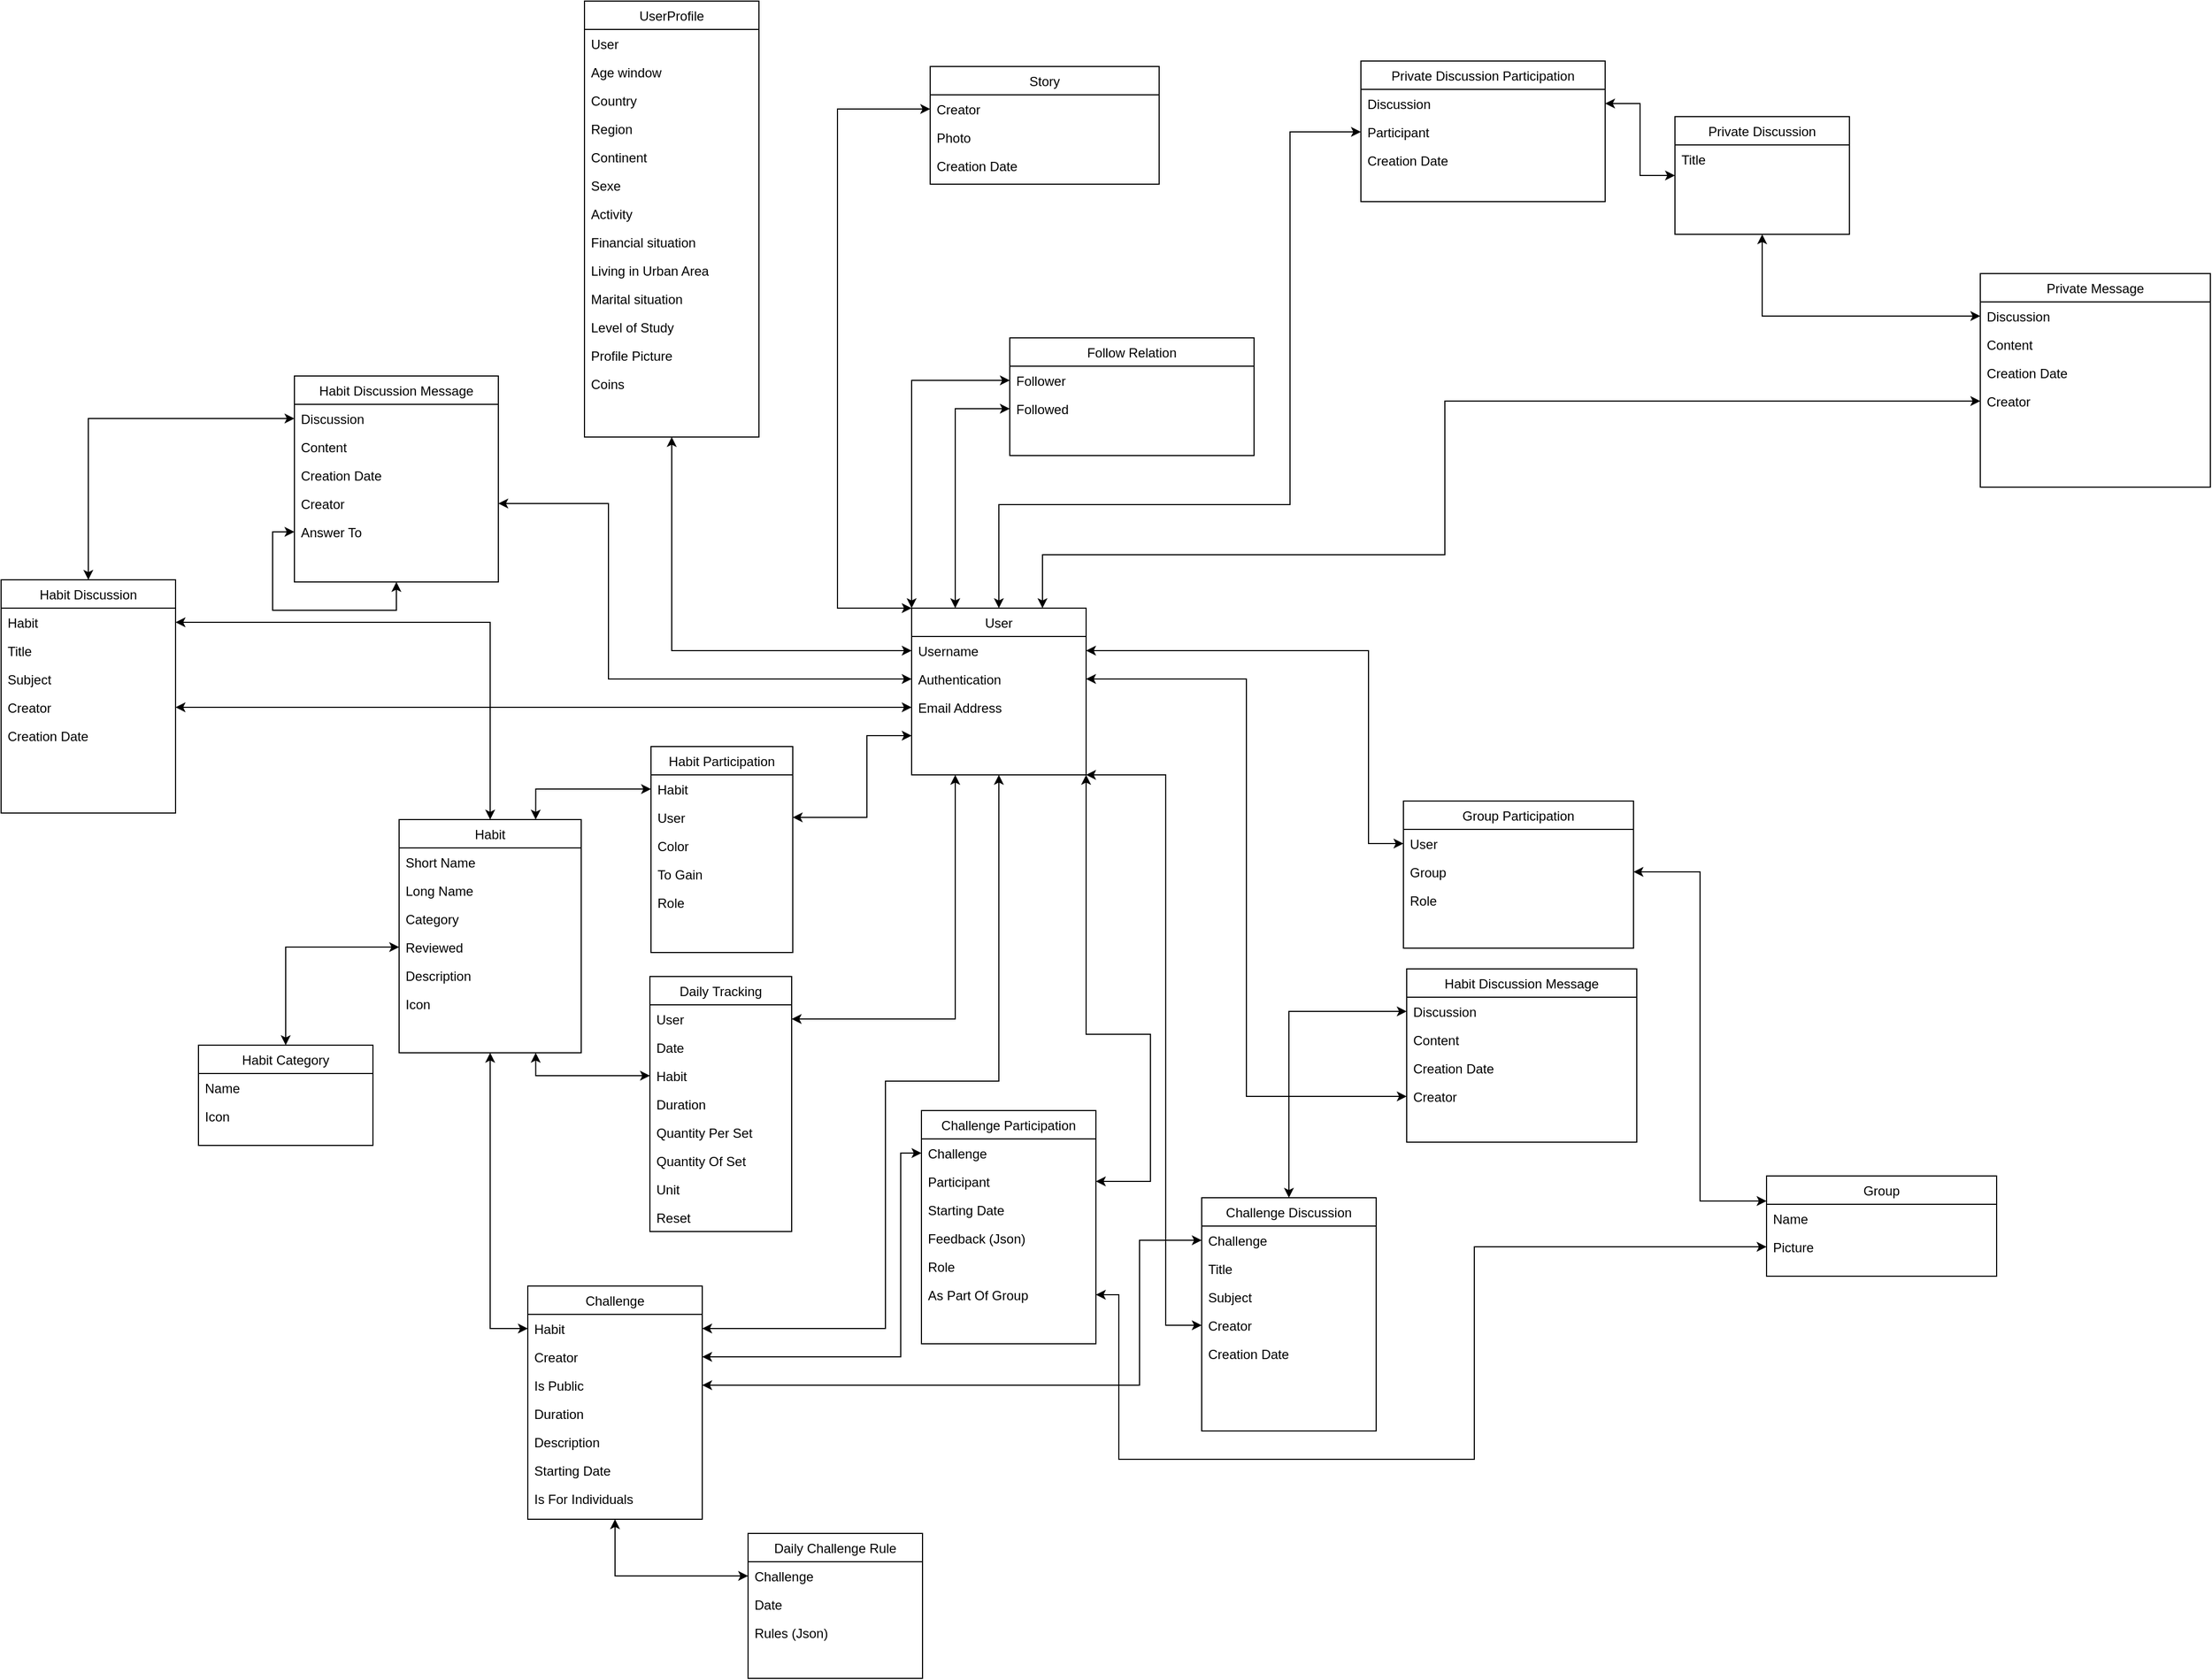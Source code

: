 <mxfile version="24.8.6">
  <diagram id="C5RBs43oDa-KdzZeNtuy" name="Page-1">
    <mxGraphModel dx="2024" dy="1058" grid="0" gridSize="10" guides="0" tooltips="1" connect="1" arrows="1" fold="1" page="0" pageScale="1" pageWidth="827" pageHeight="1169" math="0" shadow="0">
      <root>
        <mxCell id="WIyWlLk6GJQsqaUBKTNV-0" />
        <mxCell id="WIyWlLk6GJQsqaUBKTNV-1" parent="WIyWlLk6GJQsqaUBKTNV-0" />
        <mxCell id="zkfFHV4jXpPFQw0GAbJ--0" value="User" style="swimlane;fontStyle=0;align=center;verticalAlign=top;childLayout=stackLayout;horizontal=1;startSize=26;horizontalStack=0;resizeParent=1;resizeLast=0;collapsible=1;marginBottom=0;rounded=0;shadow=0;strokeWidth=1;swimlaneLine=1;" parent="WIyWlLk6GJQsqaUBKTNV-1" vertex="1">
          <mxGeometry x="76" y="208" width="160" height="153" as="geometry">
            <mxRectangle x="230" y="140" width="160" height="26" as="alternateBounds" />
          </mxGeometry>
        </mxCell>
        <mxCell id="zkfFHV4jXpPFQw0GAbJ--1" value="Username" style="text;align=left;verticalAlign=top;spacingLeft=4;spacingRight=4;overflow=hidden;rotatable=0;points=[[0,0.5],[1,0.5]];portConstraint=eastwest;" parent="zkfFHV4jXpPFQw0GAbJ--0" vertex="1">
          <mxGeometry y="26" width="160" height="26" as="geometry" />
        </mxCell>
        <mxCell id="zkfFHV4jXpPFQw0GAbJ--2" value="Authentication" style="text;align=left;verticalAlign=top;spacingLeft=4;spacingRight=4;overflow=hidden;rotatable=0;points=[[0,0.5],[1,0.5]];portConstraint=eastwest;rounded=0;shadow=0;html=0;" parent="zkfFHV4jXpPFQw0GAbJ--0" vertex="1">
          <mxGeometry y="52" width="160" height="26" as="geometry" />
        </mxCell>
        <mxCell id="zkfFHV4jXpPFQw0GAbJ--3" value="Email Address" style="text;align=left;verticalAlign=top;spacingLeft=4;spacingRight=4;overflow=hidden;rotatable=0;points=[[0,0.5],[1,0.5]];portConstraint=eastwest;rounded=0;shadow=0;html=0;" parent="zkfFHV4jXpPFQw0GAbJ--0" vertex="1">
          <mxGeometry y="78" width="160" height="26" as="geometry" />
        </mxCell>
        <mxCell id="zkfFHV4jXpPFQw0GAbJ--6" value="Habit" style="swimlane;fontStyle=0;align=center;verticalAlign=top;childLayout=stackLayout;horizontal=1;startSize=26;horizontalStack=0;resizeParent=1;resizeLast=0;collapsible=1;marginBottom=0;rounded=0;shadow=0;strokeWidth=1;" parent="WIyWlLk6GJQsqaUBKTNV-1" vertex="1">
          <mxGeometry x="-394" y="402" width="167" height="214" as="geometry">
            <mxRectangle x="130" y="380" width="160" height="26" as="alternateBounds" />
          </mxGeometry>
        </mxCell>
        <mxCell id="zkfFHV4jXpPFQw0GAbJ--7" value="Short Name" style="text;align=left;verticalAlign=top;spacingLeft=4;spacingRight=4;overflow=hidden;rotatable=0;points=[[0,0.5],[1,0.5]];portConstraint=eastwest;" parent="zkfFHV4jXpPFQw0GAbJ--6" vertex="1">
          <mxGeometry y="26" width="167" height="26" as="geometry" />
        </mxCell>
        <mxCell id="zkfFHV4jXpPFQw0GAbJ--8" value="Long Name" style="text;align=left;verticalAlign=top;spacingLeft=4;spacingRight=4;overflow=hidden;rotatable=0;points=[[0,0.5],[1,0.5]];portConstraint=eastwest;rounded=0;shadow=0;html=0;" parent="zkfFHV4jXpPFQw0GAbJ--6" vertex="1">
          <mxGeometry y="52" width="167" height="26" as="geometry" />
        </mxCell>
        <mxCell id="zkfFHV4jXpPFQw0GAbJ--10" value="Category" style="text;align=left;verticalAlign=top;spacingLeft=4;spacingRight=4;overflow=hidden;rotatable=0;points=[[0,0.5],[1,0.5]];portConstraint=eastwest;fontStyle=0" parent="zkfFHV4jXpPFQw0GAbJ--6" vertex="1">
          <mxGeometry y="78" width="167" height="26" as="geometry" />
        </mxCell>
        <mxCell id="zkfFHV4jXpPFQw0GAbJ--11" value="Reviewed" style="text;align=left;verticalAlign=top;spacingLeft=4;spacingRight=4;overflow=hidden;rotatable=0;points=[[0,0.5],[1,0.5]];portConstraint=eastwest;" parent="zkfFHV4jXpPFQw0GAbJ--6" vertex="1">
          <mxGeometry y="104" width="167" height="26" as="geometry" />
        </mxCell>
        <mxCell id="_MTRyUuzJPkdYCa4zPK0-39" value="Description" style="text;align=left;verticalAlign=top;spacingLeft=4;spacingRight=4;overflow=hidden;rotatable=0;points=[[0,0.5],[1,0.5]];portConstraint=eastwest;" parent="zkfFHV4jXpPFQw0GAbJ--6" vertex="1">
          <mxGeometry y="130" width="167" height="26" as="geometry" />
        </mxCell>
        <mxCell id="_MTRyUuzJPkdYCa4zPK0-43" value="Icon" style="text;align=left;verticalAlign=top;spacingLeft=4;spacingRight=4;overflow=hidden;rotatable=0;points=[[0,0.5],[1,0.5]];portConstraint=eastwest;" parent="zkfFHV4jXpPFQw0GAbJ--6" vertex="1">
          <mxGeometry y="156" width="167" height="26" as="geometry" />
        </mxCell>
        <mxCell id="zkfFHV4jXpPFQw0GAbJ--13" value="Habit Category" style="swimlane;fontStyle=0;align=center;verticalAlign=top;childLayout=stackLayout;horizontal=1;startSize=26;horizontalStack=0;resizeParent=1;resizeLast=0;collapsible=1;marginBottom=0;rounded=0;shadow=0;strokeWidth=1;" parent="WIyWlLk6GJQsqaUBKTNV-1" vertex="1">
          <mxGeometry x="-578" y="609" width="160" height="92" as="geometry">
            <mxRectangle x="340" y="380" width="170" height="26" as="alternateBounds" />
          </mxGeometry>
        </mxCell>
        <mxCell id="zkfFHV4jXpPFQw0GAbJ--14" value="Name" style="text;align=left;verticalAlign=top;spacingLeft=4;spacingRight=4;overflow=hidden;rotatable=0;points=[[0,0.5],[1,0.5]];portConstraint=eastwest;" parent="zkfFHV4jXpPFQw0GAbJ--13" vertex="1">
          <mxGeometry y="26" width="160" height="26" as="geometry" />
        </mxCell>
        <mxCell id="_MTRyUuzJPkdYCa4zPK0-42" value="Icon" style="text;align=left;verticalAlign=top;spacingLeft=4;spacingRight=4;overflow=hidden;rotatable=0;points=[[0,0.5],[1,0.5]];portConstraint=eastwest;" parent="zkfFHV4jXpPFQw0GAbJ--13" vertex="1">
          <mxGeometry y="52" width="160" height="26" as="geometry" />
        </mxCell>
        <mxCell id="_MTRyUuzJPkdYCa4zPK0-162" style="edgeStyle=orthogonalEdgeStyle;rounded=0;orthogonalLoop=1;jettySize=auto;html=1;exitX=0.5;exitY=1;exitDx=0;exitDy=0;entryX=0;entryY=0.5;entryDx=0;entryDy=0;startArrow=classic;startFill=1;" parent="WIyWlLk6GJQsqaUBKTNV-1" source="zkfFHV4jXpPFQw0GAbJ--17" target="zkfFHV4jXpPFQw0GAbJ--1" edge="1">
          <mxGeometry relative="1" as="geometry">
            <Array as="points">
              <mxPoint x="-144" y="247" />
            </Array>
          </mxGeometry>
        </mxCell>
        <mxCell id="zkfFHV4jXpPFQw0GAbJ--17" value="UserProfile" style="swimlane;fontStyle=0;align=center;verticalAlign=top;childLayout=stackLayout;horizontal=1;startSize=26;horizontalStack=0;resizeParent=1;resizeLast=0;collapsible=1;marginBottom=0;rounded=0;shadow=0;strokeWidth=1;" parent="WIyWlLk6GJQsqaUBKTNV-1" vertex="1">
          <mxGeometry x="-224" y="-349" width="160" height="400" as="geometry">
            <mxRectangle x="550" y="140" width="160" height="26" as="alternateBounds" />
          </mxGeometry>
        </mxCell>
        <mxCell id="FdI5IwcbY3YM_8A5vLSb-8" value="User" style="text;align=left;verticalAlign=top;spacingLeft=4;spacingRight=4;overflow=hidden;rotatable=0;points=[[0,0.5],[1,0.5]];portConstraint=eastwest;" parent="zkfFHV4jXpPFQw0GAbJ--17" vertex="1">
          <mxGeometry y="26" width="160" height="26" as="geometry" />
        </mxCell>
        <mxCell id="zkfFHV4jXpPFQw0GAbJ--18" value="Age window" style="text;align=left;verticalAlign=top;spacingLeft=4;spacingRight=4;overflow=hidden;rotatable=0;points=[[0,0.5],[1,0.5]];portConstraint=eastwest;" parent="zkfFHV4jXpPFQw0GAbJ--17" vertex="1">
          <mxGeometry y="52" width="160" height="26" as="geometry" />
        </mxCell>
        <mxCell id="zkfFHV4jXpPFQw0GAbJ--19" value="Country" style="text;align=left;verticalAlign=top;spacingLeft=4;spacingRight=4;overflow=hidden;rotatable=0;points=[[0,0.5],[1,0.5]];portConstraint=eastwest;rounded=0;shadow=0;html=0;" parent="zkfFHV4jXpPFQw0GAbJ--17" vertex="1">
          <mxGeometry y="78" width="160" height="26" as="geometry" />
        </mxCell>
        <mxCell id="zkfFHV4jXpPFQw0GAbJ--20" value="Region" style="text;align=left;verticalAlign=top;spacingLeft=4;spacingRight=4;overflow=hidden;rotatable=0;points=[[0,0.5],[1,0.5]];portConstraint=eastwest;rounded=0;shadow=0;html=0;" parent="zkfFHV4jXpPFQw0GAbJ--17" vertex="1">
          <mxGeometry y="104" width="160" height="26" as="geometry" />
        </mxCell>
        <mxCell id="zkfFHV4jXpPFQw0GAbJ--21" value="Continent" style="text;align=left;verticalAlign=top;spacingLeft=4;spacingRight=4;overflow=hidden;rotatable=0;points=[[0,0.5],[1,0.5]];portConstraint=eastwest;rounded=0;shadow=0;html=0;" parent="zkfFHV4jXpPFQw0GAbJ--17" vertex="1">
          <mxGeometry y="130" width="160" height="26" as="geometry" />
        </mxCell>
        <mxCell id="zkfFHV4jXpPFQw0GAbJ--22" value="Sexe" style="text;align=left;verticalAlign=top;spacingLeft=4;spacingRight=4;overflow=hidden;rotatable=0;points=[[0,0.5],[1,0.5]];portConstraint=eastwest;rounded=0;shadow=0;html=0;" parent="zkfFHV4jXpPFQw0GAbJ--17" vertex="1">
          <mxGeometry y="156" width="160" height="26" as="geometry" />
        </mxCell>
        <mxCell id="zkfFHV4jXpPFQw0GAbJ--24" value="Activity" style="text;align=left;verticalAlign=top;spacingLeft=4;spacingRight=4;overflow=hidden;rotatable=0;points=[[0,0.5],[1,0.5]];portConstraint=eastwest;" parent="zkfFHV4jXpPFQw0GAbJ--17" vertex="1">
          <mxGeometry y="182" width="160" height="26" as="geometry" />
        </mxCell>
        <mxCell id="zkfFHV4jXpPFQw0GAbJ--25" value="Financial situation" style="text;align=left;verticalAlign=top;spacingLeft=4;spacingRight=4;overflow=hidden;rotatable=0;points=[[0,0.5],[1,0.5]];portConstraint=eastwest;" parent="zkfFHV4jXpPFQw0GAbJ--17" vertex="1">
          <mxGeometry y="208" width="160" height="26" as="geometry" />
        </mxCell>
        <mxCell id="_MTRyUuzJPkdYCa4zPK0-3" value="Living in Urban Area" style="text;align=left;verticalAlign=top;spacingLeft=4;spacingRight=4;overflow=hidden;rotatable=0;points=[[0,0.5],[1,0.5]];portConstraint=eastwest;" parent="zkfFHV4jXpPFQw0GAbJ--17" vertex="1">
          <mxGeometry y="234" width="160" height="26" as="geometry" />
        </mxCell>
        <mxCell id="_MTRyUuzJPkdYCa4zPK0-4" value="Marital situation" style="text;align=left;verticalAlign=top;spacingLeft=4;spacingRight=4;overflow=hidden;rotatable=0;points=[[0,0.5],[1,0.5]];portConstraint=eastwest;" parent="zkfFHV4jXpPFQw0GAbJ--17" vertex="1">
          <mxGeometry y="260" width="160" height="26" as="geometry" />
        </mxCell>
        <mxCell id="_MTRyUuzJPkdYCa4zPK0-5" value="Level of Study" style="text;align=left;verticalAlign=top;spacingLeft=4;spacingRight=4;overflow=hidden;rotatable=0;points=[[0,0.5],[1,0.5]];portConstraint=eastwest;" parent="zkfFHV4jXpPFQw0GAbJ--17" vertex="1">
          <mxGeometry y="286" width="160" height="26" as="geometry" />
        </mxCell>
        <mxCell id="_MTRyUuzJPkdYCa4zPK0-44" value="Profile Picture" style="text;align=left;verticalAlign=top;spacingLeft=4;spacingRight=4;overflow=hidden;rotatable=0;points=[[0,0.5],[1,0.5]];portConstraint=eastwest;" parent="zkfFHV4jXpPFQw0GAbJ--17" vertex="1">
          <mxGeometry y="312" width="160" height="26" as="geometry" />
        </mxCell>
        <mxCell id="FdI5IwcbY3YM_8A5vLSb-9" value="Coins" style="text;align=left;verticalAlign=top;spacingLeft=4;spacingRight=4;overflow=hidden;rotatable=0;points=[[0,0.5],[1,0.5]];portConstraint=eastwest;" parent="zkfFHV4jXpPFQw0GAbJ--17" vertex="1">
          <mxGeometry y="338" width="160" height="26" as="geometry" />
        </mxCell>
        <mxCell id="_MTRyUuzJPkdYCa4zPK0-8" value="" style="endArrow=classic;shadow=0;strokeWidth=1;rounded=0;endFill=1;edgeStyle=orthogonalEdgeStyle;elbow=vertical;startArrow=classic;startFill=1;entryX=0.5;entryY=0;entryDx=0;entryDy=0;exitX=0;exitY=0.5;exitDx=0;exitDy=0;" parent="WIyWlLk6GJQsqaUBKTNV-1" source="zkfFHV4jXpPFQw0GAbJ--11" target="zkfFHV4jXpPFQw0GAbJ--13" edge="1">
          <mxGeometry x="0.5" y="41" relative="1" as="geometry">
            <mxPoint x="230" y="600" as="sourcePoint" />
            <mxPoint x="340" y="560" as="targetPoint" />
            <mxPoint x="-40" y="32" as="offset" />
          </mxGeometry>
        </mxCell>
        <mxCell id="_MTRyUuzJPkdYCa4zPK0-16" value="Daily Tracking" style="swimlane;fontStyle=0;align=center;verticalAlign=top;childLayout=stackLayout;horizontal=1;startSize=26;horizontalStack=0;resizeParent=1;resizeLast=0;collapsible=1;marginBottom=0;rounded=0;shadow=0;strokeWidth=1;" parent="WIyWlLk6GJQsqaUBKTNV-1" vertex="1">
          <mxGeometry x="-164" y="546" width="130" height="234" as="geometry">
            <mxRectangle x="130" y="380" width="160" height="26" as="alternateBounds" />
          </mxGeometry>
        </mxCell>
        <mxCell id="_MTRyUuzJPkdYCa4zPK0-18" value="User" style="text;align=left;verticalAlign=top;spacingLeft=4;spacingRight=4;overflow=hidden;rotatable=0;points=[[0,0.5],[1,0.5]];portConstraint=eastwest;rounded=0;shadow=0;html=0;" parent="_MTRyUuzJPkdYCa4zPK0-16" vertex="1">
          <mxGeometry y="26" width="130" height="26" as="geometry" />
        </mxCell>
        <mxCell id="_MTRyUuzJPkdYCa4zPK0-19" value="Date" style="text;align=left;verticalAlign=top;spacingLeft=4;spacingRight=4;overflow=hidden;rotatable=0;points=[[0,0.5],[1,0.5]];portConstraint=eastwest;fontStyle=0" parent="_MTRyUuzJPkdYCa4zPK0-16" vertex="1">
          <mxGeometry y="52" width="130" height="26" as="geometry" />
        </mxCell>
        <mxCell id="_MTRyUuzJPkdYCa4zPK0-21" value="Habit" style="text;align=left;verticalAlign=top;spacingLeft=4;spacingRight=4;overflow=hidden;rotatable=0;points=[[0,0.5],[1,0.5]];portConstraint=eastwest;fontStyle=0" parent="_MTRyUuzJPkdYCa4zPK0-16" vertex="1">
          <mxGeometry y="78" width="130" height="26" as="geometry" />
        </mxCell>
        <mxCell id="8ljzHitB-pf3NzIhPcUB-1" value="Duration&#xa;" style="text;align=left;verticalAlign=top;spacingLeft=4;spacingRight=4;overflow=hidden;rotatable=0;points=[[0,0.5],[1,0.5]];portConstraint=eastwest;fontStyle=0" parent="_MTRyUuzJPkdYCa4zPK0-16" vertex="1">
          <mxGeometry y="104" width="130" height="26" as="geometry" />
        </mxCell>
        <mxCell id="8ljzHitB-pf3NzIhPcUB-4" value="Quantity Per Set" style="text;align=left;verticalAlign=top;spacingLeft=4;spacingRight=4;overflow=hidden;rotatable=0;points=[[0,0.5],[1,0.5]];portConstraint=eastwest;fontStyle=0" parent="_MTRyUuzJPkdYCa4zPK0-16" vertex="1">
          <mxGeometry y="130" width="130" height="26" as="geometry" />
        </mxCell>
        <mxCell id="8ljzHitB-pf3NzIhPcUB-6" value="Quantity Of Set" style="text;align=left;verticalAlign=top;spacingLeft=4;spacingRight=4;overflow=hidden;rotatable=0;points=[[0,0.5],[1,0.5]];portConstraint=eastwest;fontStyle=0" parent="_MTRyUuzJPkdYCa4zPK0-16" vertex="1">
          <mxGeometry y="156" width="130" height="26" as="geometry" />
        </mxCell>
        <mxCell id="8ljzHitB-pf3NzIhPcUB-5" value="Unit" style="text;align=left;verticalAlign=top;spacingLeft=4;spacingRight=4;overflow=hidden;rotatable=0;points=[[0,0.5],[1,0.5]];portConstraint=eastwest;fontStyle=0" parent="_MTRyUuzJPkdYCa4zPK0-16" vertex="1">
          <mxGeometry y="182" width="130" height="26" as="geometry" />
        </mxCell>
        <mxCell id="01EC7UOxkQql5Q0I1JF0-0" value="Reset" style="text;align=left;verticalAlign=top;spacingLeft=4;spacingRight=4;overflow=hidden;rotatable=0;points=[[0,0.5],[1,0.5]];portConstraint=eastwest;fontStyle=0" vertex="1" parent="_MTRyUuzJPkdYCa4zPK0-16">
          <mxGeometry y="208" width="130" height="26" as="geometry" />
        </mxCell>
        <mxCell id="_MTRyUuzJPkdYCa4zPK0-24" value="" style="endArrow=classic;shadow=0;strokeWidth=1;rounded=0;endFill=1;edgeStyle=orthogonalEdgeStyle;elbow=vertical;entryX=1;entryY=0.5;entryDx=0;entryDy=0;exitX=0.25;exitY=1;exitDx=0;exitDy=0;startArrow=classic;startFill=1;" parent="WIyWlLk6GJQsqaUBKTNV-1" source="zkfFHV4jXpPFQw0GAbJ--0" target="_MTRyUuzJPkdYCa4zPK0-18" edge="1">
          <mxGeometry x="0.5" y="41" relative="1" as="geometry">
            <mxPoint x="80" y="230" as="sourcePoint" />
            <mxPoint x="-120" y="290" as="targetPoint" />
            <mxPoint x="-40" y="32" as="offset" />
            <Array as="points">
              <mxPoint x="116" y="585" />
            </Array>
          </mxGeometry>
        </mxCell>
        <mxCell id="_MTRyUuzJPkdYCa4zPK0-32" value="Challenge" style="swimlane;fontStyle=0;align=center;verticalAlign=top;childLayout=stackLayout;horizontal=1;startSize=26;horizontalStack=0;resizeParent=1;resizeLast=0;collapsible=1;marginBottom=0;rounded=0;shadow=0;strokeWidth=1;" parent="WIyWlLk6GJQsqaUBKTNV-1" vertex="1">
          <mxGeometry x="-276" y="830" width="160" height="214" as="geometry">
            <mxRectangle x="130" y="380" width="160" height="26" as="alternateBounds" />
          </mxGeometry>
        </mxCell>
        <mxCell id="_MTRyUuzJPkdYCa4zPK0-33" value="Habit" style="text;align=left;verticalAlign=top;spacingLeft=4;spacingRight=4;overflow=hidden;rotatable=0;points=[[0,0.5],[1,0.5]];portConstraint=eastwest;" parent="_MTRyUuzJPkdYCa4zPK0-32" vertex="1">
          <mxGeometry y="26" width="160" height="26" as="geometry" />
        </mxCell>
        <mxCell id="_MTRyUuzJPkdYCa4zPK0-34" value="Creator" style="text;align=left;verticalAlign=top;spacingLeft=4;spacingRight=4;overflow=hidden;rotatable=0;points=[[0,0.5],[1,0.5]];portConstraint=eastwest;rounded=0;shadow=0;html=0;" parent="_MTRyUuzJPkdYCa4zPK0-32" vertex="1">
          <mxGeometry y="52" width="160" height="26" as="geometry" />
        </mxCell>
        <mxCell id="_MTRyUuzJPkdYCa4zPK0-35" value="Is Public" style="text;align=left;verticalAlign=top;spacingLeft=4;spacingRight=4;overflow=hidden;rotatable=0;points=[[0,0.5],[1,0.5]];portConstraint=eastwest;fontStyle=0" parent="_MTRyUuzJPkdYCa4zPK0-32" vertex="1">
          <mxGeometry y="78" width="160" height="26" as="geometry" />
        </mxCell>
        <mxCell id="_MTRyUuzJPkdYCa4zPK0-37" value="Duration" style="text;align=left;verticalAlign=top;spacingLeft=4;spacingRight=4;overflow=hidden;rotatable=0;points=[[0,0.5],[1,0.5]];portConstraint=eastwest;" parent="_MTRyUuzJPkdYCa4zPK0-32" vertex="1">
          <mxGeometry y="104" width="160" height="26" as="geometry" />
        </mxCell>
        <mxCell id="_MTRyUuzJPkdYCa4zPK0-38" value="Description" style="text;align=left;verticalAlign=top;spacingLeft=4;spacingRight=4;overflow=hidden;rotatable=0;points=[[0,0.5],[1,0.5]];portConstraint=eastwest;" parent="_MTRyUuzJPkdYCa4zPK0-32" vertex="1">
          <mxGeometry y="130" width="160" height="26" as="geometry" />
        </mxCell>
        <mxCell id="FdI5IwcbY3YM_8A5vLSb-43" value="Starting Date" style="text;align=left;verticalAlign=top;spacingLeft=4;spacingRight=4;overflow=hidden;rotatable=0;points=[[0,0.5],[1,0.5]];portConstraint=eastwest;" parent="_MTRyUuzJPkdYCa4zPK0-32" vertex="1">
          <mxGeometry y="156" width="160" height="26" as="geometry" />
        </mxCell>
        <mxCell id="FdI5IwcbY3YM_8A5vLSb-44" value="Is For Individuals" style="text;align=left;verticalAlign=top;spacingLeft=4;spacingRight=4;overflow=hidden;rotatable=0;points=[[0,0.5],[1,0.5]];portConstraint=eastwest;fontStyle=0" parent="_MTRyUuzJPkdYCa4zPK0-32" vertex="1">
          <mxGeometry y="182" width="160" height="26" as="geometry" />
        </mxCell>
        <mxCell id="_MTRyUuzJPkdYCa4zPK0-45" value="" style="endArrow=classic;shadow=0;strokeWidth=1;rounded=0;endFill=1;edgeStyle=orthogonalEdgeStyle;elbow=vertical;entryX=0;entryY=0.5;entryDx=0;entryDy=0;startArrow=classic;startFill=1;exitX=0.5;exitY=1;exitDx=0;exitDy=0;" parent="WIyWlLk6GJQsqaUBKTNV-1" source="zkfFHV4jXpPFQw0GAbJ--6" target="_MTRyUuzJPkdYCa4zPK0-33" edge="1">
          <mxGeometry x="0.5" y="41" relative="1" as="geometry">
            <mxPoint x="120" y="740" as="sourcePoint" />
            <mxPoint x="390" y="529" as="targetPoint" />
            <mxPoint x="-40" y="32" as="offset" />
          </mxGeometry>
        </mxCell>
        <mxCell id="_MTRyUuzJPkdYCa4zPK0-49" value="Habit Discussion" style="swimlane;fontStyle=0;align=center;verticalAlign=top;childLayout=stackLayout;horizontal=1;startSize=26;horizontalStack=0;resizeParent=1;resizeLast=0;collapsible=1;marginBottom=0;rounded=0;shadow=0;strokeWidth=1;" parent="WIyWlLk6GJQsqaUBKTNV-1" vertex="1">
          <mxGeometry x="-759" y="182" width="160" height="214" as="geometry">
            <mxRectangle x="130" y="380" width="160" height="26" as="alternateBounds" />
          </mxGeometry>
        </mxCell>
        <mxCell id="_MTRyUuzJPkdYCa4zPK0-50" value="Habit" style="text;align=left;verticalAlign=top;spacingLeft=4;spacingRight=4;overflow=hidden;rotatable=0;points=[[0,0.5],[1,0.5]];portConstraint=eastwest;" parent="_MTRyUuzJPkdYCa4zPK0-49" vertex="1">
          <mxGeometry y="26" width="160" height="26" as="geometry" />
        </mxCell>
        <mxCell id="_MTRyUuzJPkdYCa4zPK0-52" value="Title" style="text;align=left;verticalAlign=top;spacingLeft=4;spacingRight=4;overflow=hidden;rotatable=0;points=[[0,0.5],[1,0.5]];portConstraint=eastwest;fontStyle=0" parent="_MTRyUuzJPkdYCa4zPK0-49" vertex="1">
          <mxGeometry y="52" width="160" height="26" as="geometry" />
        </mxCell>
        <mxCell id="_MTRyUuzJPkdYCa4zPK0-54" value="Subject" style="text;align=left;verticalAlign=top;spacingLeft=4;spacingRight=4;overflow=hidden;rotatable=0;points=[[0,0.5],[1,0.5]];portConstraint=eastwest;" parent="_MTRyUuzJPkdYCa4zPK0-49" vertex="1">
          <mxGeometry y="78" width="160" height="26" as="geometry" />
        </mxCell>
        <mxCell id="_MTRyUuzJPkdYCa4zPK0-61" value="Creator" style="text;align=left;verticalAlign=top;spacingLeft=4;spacingRight=4;overflow=hidden;rotatable=0;points=[[0,0.5],[1,0.5]];portConstraint=eastwest;" parent="_MTRyUuzJPkdYCa4zPK0-49" vertex="1">
          <mxGeometry y="104" width="160" height="26" as="geometry" />
        </mxCell>
        <mxCell id="_MTRyUuzJPkdYCa4zPK0-62" value="Creation Date" style="text;align=left;verticalAlign=top;spacingLeft=4;spacingRight=4;overflow=hidden;rotatable=0;points=[[0,0.5],[1,0.5]];portConstraint=eastwest;" parent="_MTRyUuzJPkdYCa4zPK0-49" vertex="1">
          <mxGeometry y="130" width="160" height="26" as="geometry" />
        </mxCell>
        <mxCell id="_MTRyUuzJPkdYCa4zPK0-56" value="Challenge Discussion" style="swimlane;fontStyle=0;align=center;verticalAlign=top;childLayout=stackLayout;horizontal=1;startSize=26;horizontalStack=0;resizeParent=1;resizeLast=0;collapsible=1;marginBottom=0;rounded=0;shadow=0;strokeWidth=1;" parent="WIyWlLk6GJQsqaUBKTNV-1" vertex="1">
          <mxGeometry x="342" y="749" width="160" height="214" as="geometry">
            <mxRectangle x="130" y="380" width="160" height="26" as="alternateBounds" />
          </mxGeometry>
        </mxCell>
        <mxCell id="_MTRyUuzJPkdYCa4zPK0-57" value="Challenge" style="text;align=left;verticalAlign=top;spacingLeft=4;spacingRight=4;overflow=hidden;rotatable=0;points=[[0,0.5],[1,0.5]];portConstraint=eastwest;" parent="_MTRyUuzJPkdYCa4zPK0-56" vertex="1">
          <mxGeometry y="26" width="160" height="26" as="geometry" />
        </mxCell>
        <mxCell id="_MTRyUuzJPkdYCa4zPK0-58" value="Title" style="text;align=left;verticalAlign=top;spacingLeft=4;spacingRight=4;overflow=hidden;rotatable=0;points=[[0,0.5],[1,0.5]];portConstraint=eastwest;fontStyle=0" parent="_MTRyUuzJPkdYCa4zPK0-56" vertex="1">
          <mxGeometry y="52" width="160" height="26" as="geometry" />
        </mxCell>
        <mxCell id="_MTRyUuzJPkdYCa4zPK0-59" value="Subject" style="text;align=left;verticalAlign=top;spacingLeft=4;spacingRight=4;overflow=hidden;rotatable=0;points=[[0,0.5],[1,0.5]];portConstraint=eastwest;" parent="_MTRyUuzJPkdYCa4zPK0-56" vertex="1">
          <mxGeometry y="78" width="160" height="26" as="geometry" />
        </mxCell>
        <mxCell id="_MTRyUuzJPkdYCa4zPK0-108" value="Creator" style="text;align=left;verticalAlign=top;spacingLeft=4;spacingRight=4;overflow=hidden;rotatable=0;points=[[0,0.5],[1,0.5]];portConstraint=eastwest;" parent="_MTRyUuzJPkdYCa4zPK0-56" vertex="1">
          <mxGeometry y="104" width="160" height="26" as="geometry" />
        </mxCell>
        <mxCell id="_MTRyUuzJPkdYCa4zPK0-63" value="Creation Date" style="text;align=left;verticalAlign=top;spacingLeft=4;spacingRight=4;overflow=hidden;rotatable=0;points=[[0,0.5],[1,0.5]];portConstraint=eastwest;" parent="_MTRyUuzJPkdYCa4zPK0-56" vertex="1">
          <mxGeometry y="130" width="160" height="26" as="geometry" />
        </mxCell>
        <mxCell id="_MTRyUuzJPkdYCa4zPK0-64" value="Challenge Participation" style="swimlane;fontStyle=0;align=center;verticalAlign=top;childLayout=stackLayout;horizontal=1;startSize=26;horizontalStack=0;resizeParent=1;resizeLast=0;collapsible=1;marginBottom=0;rounded=0;shadow=0;strokeWidth=1;" parent="WIyWlLk6GJQsqaUBKTNV-1" vertex="1">
          <mxGeometry x="85" y="669" width="160" height="214" as="geometry">
            <mxRectangle x="130" y="380" width="160" height="26" as="alternateBounds" />
          </mxGeometry>
        </mxCell>
        <mxCell id="_MTRyUuzJPkdYCa4zPK0-65" value="Challenge" style="text;align=left;verticalAlign=top;spacingLeft=4;spacingRight=4;overflow=hidden;rotatable=0;points=[[0,0.5],[1,0.5]];portConstraint=eastwest;" parent="_MTRyUuzJPkdYCa4zPK0-64" vertex="1">
          <mxGeometry y="26" width="160" height="26" as="geometry" />
        </mxCell>
        <mxCell id="_MTRyUuzJPkdYCa4zPK0-66" value="Participant" style="text;align=left;verticalAlign=top;spacingLeft=4;spacingRight=4;overflow=hidden;rotatable=0;points=[[0,0.5],[1,0.5]];portConstraint=eastwest;rounded=0;shadow=0;html=0;" parent="_MTRyUuzJPkdYCa4zPK0-64" vertex="1">
          <mxGeometry y="52" width="160" height="26" as="geometry" />
        </mxCell>
        <mxCell id="_MTRyUuzJPkdYCa4zPK0-67" value="Starting Date" style="text;align=left;verticalAlign=top;spacingLeft=4;spacingRight=4;overflow=hidden;rotatable=0;points=[[0,0.5],[1,0.5]];portConstraint=eastwest;fontStyle=0" parent="_MTRyUuzJPkdYCa4zPK0-64" vertex="1">
          <mxGeometry y="78" width="160" height="26" as="geometry" />
        </mxCell>
        <mxCell id="_MTRyUuzJPkdYCa4zPK0-71" value="Feedback (Json)" style="text;align=left;verticalAlign=top;spacingLeft=4;spacingRight=4;overflow=hidden;rotatable=0;points=[[0,0.5],[1,0.5]];portConstraint=eastwest;fontStyle=0" parent="_MTRyUuzJPkdYCa4zPK0-64" vertex="1">
          <mxGeometry y="104" width="160" height="26" as="geometry" />
        </mxCell>
        <mxCell id="FdI5IwcbY3YM_8A5vLSb-25" value="Role" style="text;align=left;verticalAlign=top;spacingLeft=4;spacingRight=4;overflow=hidden;rotatable=0;points=[[0,0.5],[1,0.5]];portConstraint=eastwest;fontStyle=0" parent="_MTRyUuzJPkdYCa4zPK0-64" vertex="1">
          <mxGeometry y="130" width="160" height="26" as="geometry" />
        </mxCell>
        <mxCell id="FdI5IwcbY3YM_8A5vLSb-45" value="As Part Of Group" style="text;align=left;verticalAlign=top;spacingLeft=4;spacingRight=4;overflow=hidden;rotatable=0;points=[[0,0.5],[1,0.5]];portConstraint=eastwest;fontStyle=0" parent="_MTRyUuzJPkdYCa4zPK0-64" vertex="1">
          <mxGeometry y="156" width="160" height="26" as="geometry" />
        </mxCell>
        <mxCell id="_MTRyUuzJPkdYCa4zPK0-76" value="" style="endArrow=classic;shadow=0;strokeWidth=1;rounded=0;endFill=1;edgeStyle=orthogonalEdgeStyle;elbow=vertical;entryX=1;entryY=0.5;entryDx=0;entryDy=0;startArrow=classic;startFill=1;exitX=1;exitY=1;exitDx=0;exitDy=0;" parent="WIyWlLk6GJQsqaUBKTNV-1" source="zkfFHV4jXpPFQw0GAbJ--0" target="_MTRyUuzJPkdYCa4zPK0-66" edge="1">
          <mxGeometry x="0.5" y="41" relative="1" as="geometry">
            <mxPoint x="236" y="325" as="sourcePoint" />
            <mxPoint x="780" y="565" as="targetPoint" />
            <mxPoint x="-40" y="32" as="offset" />
            <Array as="points">
              <mxPoint x="236" y="599" />
              <mxPoint x="295" y="599" />
              <mxPoint x="295" y="734" />
            </Array>
          </mxGeometry>
        </mxCell>
        <mxCell id="_MTRyUuzJPkdYCa4zPK0-80" value="" style="endArrow=classic;shadow=0;strokeWidth=1;rounded=0;endFill=1;edgeStyle=orthogonalEdgeStyle;elbow=vertical;startArrow=classic;startFill=1;exitX=0;exitY=0.5;exitDx=0;exitDy=0;entryX=1;entryY=0.5;entryDx=0;entryDy=0;" parent="WIyWlLk6GJQsqaUBKTNV-1" source="_MTRyUuzJPkdYCa4zPK0-57" target="_MTRyUuzJPkdYCa4zPK0-35" edge="1">
          <mxGeometry x="0.5" y="41" relative="1" as="geometry">
            <mxPoint x="130" y="750" as="sourcePoint" />
            <mxPoint x="400" y="930" as="targetPoint" />
            <mxPoint x="-40" y="32" as="offset" />
            <Array as="points">
              <mxPoint x="285" y="788" />
              <mxPoint x="285" y="921" />
            </Array>
          </mxGeometry>
        </mxCell>
        <mxCell id="_MTRyUuzJPkdYCa4zPK0-84" value="" style="endArrow=classic;shadow=0;strokeWidth=1;rounded=0;endFill=1;edgeStyle=orthogonalEdgeStyle;elbow=vertical;startArrow=classic;startFill=1;exitX=0.5;exitY=0;exitDx=0;exitDy=0;entryX=1;entryY=0.5;entryDx=0;entryDy=0;" parent="WIyWlLk6GJQsqaUBKTNV-1" source="zkfFHV4jXpPFQw0GAbJ--6" target="_MTRyUuzJPkdYCa4zPK0-50" edge="1">
          <mxGeometry x="0.5" y="41" relative="1" as="geometry">
            <mxPoint x="-30" y="649" as="sourcePoint" />
            <mxPoint x="-200" y="649" as="targetPoint" />
            <mxPoint x="-40" y="32" as="offset" />
          </mxGeometry>
        </mxCell>
        <mxCell id="_MTRyUuzJPkdYCa4zPK0-93" value="Habit Discussion Message" style="swimlane;fontStyle=0;align=center;verticalAlign=top;childLayout=stackLayout;horizontal=1;startSize=26;horizontalStack=0;resizeParent=1;resizeLast=0;collapsible=1;marginBottom=0;rounded=0;shadow=0;strokeWidth=1;" parent="WIyWlLk6GJQsqaUBKTNV-1" vertex="1">
          <mxGeometry x="-490" y="-5" width="187" height="189" as="geometry">
            <mxRectangle x="130" y="380" width="160" height="26" as="alternateBounds" />
          </mxGeometry>
        </mxCell>
        <mxCell id="_MTRyUuzJPkdYCa4zPK0-94" value="Discussion" style="text;align=left;verticalAlign=top;spacingLeft=4;spacingRight=4;overflow=hidden;rotatable=0;points=[[0,0.5],[1,0.5]];portConstraint=eastwest;" parent="_MTRyUuzJPkdYCa4zPK0-93" vertex="1">
          <mxGeometry y="26" width="187" height="26" as="geometry" />
        </mxCell>
        <mxCell id="_MTRyUuzJPkdYCa4zPK0-95" value="Content" style="text;align=left;verticalAlign=top;spacingLeft=4;spacingRight=4;overflow=hidden;rotatable=0;points=[[0,0.5],[1,0.5]];portConstraint=eastwest;fontStyle=0" parent="_MTRyUuzJPkdYCa4zPK0-93" vertex="1">
          <mxGeometry y="52" width="187" height="26" as="geometry" />
        </mxCell>
        <mxCell id="_MTRyUuzJPkdYCa4zPK0-96" value="Creation Date" style="text;align=left;verticalAlign=top;spacingLeft=4;spacingRight=4;overflow=hidden;rotatable=0;points=[[0,0.5],[1,0.5]];portConstraint=eastwest;" parent="_MTRyUuzJPkdYCa4zPK0-93" vertex="1">
          <mxGeometry y="78" width="187" height="26" as="geometry" />
        </mxCell>
        <mxCell id="_MTRyUuzJPkdYCa4zPK0-97" value="Creator" style="text;align=left;verticalAlign=top;spacingLeft=4;spacingRight=4;overflow=hidden;rotatable=0;points=[[0,0.5],[1,0.5]];portConstraint=eastwest;" parent="_MTRyUuzJPkdYCa4zPK0-93" vertex="1">
          <mxGeometry y="104" width="187" height="26" as="geometry" />
        </mxCell>
        <mxCell id="FdI5IwcbY3YM_8A5vLSb-48" style="edgeStyle=orthogonalEdgeStyle;rounded=0;orthogonalLoop=1;jettySize=auto;html=1;exitX=0;exitY=0.5;exitDx=0;exitDy=0;entryX=0.5;entryY=1;entryDx=0;entryDy=0;startArrow=classic;startFill=1;" parent="_MTRyUuzJPkdYCa4zPK0-93" source="FdI5IwcbY3YM_8A5vLSb-47" target="_MTRyUuzJPkdYCa4zPK0-93" edge="1">
          <mxGeometry relative="1" as="geometry">
            <Array as="points">
              <mxPoint x="-20" y="143" />
              <mxPoint x="-20" y="215" />
              <mxPoint x="94" y="215" />
            </Array>
          </mxGeometry>
        </mxCell>
        <mxCell id="FdI5IwcbY3YM_8A5vLSb-47" value="Answer To" style="text;align=left;verticalAlign=top;spacingLeft=4;spacingRight=4;overflow=hidden;rotatable=0;points=[[0,0.5],[1,0.5]];portConstraint=eastwest;" parent="_MTRyUuzJPkdYCa4zPK0-93" vertex="1">
          <mxGeometry y="130" width="187" height="26" as="geometry" />
        </mxCell>
        <mxCell id="_MTRyUuzJPkdYCa4zPK0-99" value="" style="endArrow=classic;shadow=0;strokeWidth=1;rounded=0;endFill=1;edgeStyle=orthogonalEdgeStyle;elbow=vertical;startArrow=classic;startFill=1;entryX=1;entryY=0.5;entryDx=0;entryDy=0;exitX=0;exitY=0.5;exitDx=0;exitDy=0;" parent="WIyWlLk6GJQsqaUBKTNV-1" source="zkfFHV4jXpPFQw0GAbJ--2" target="_MTRyUuzJPkdYCa4zPK0-97" edge="1">
          <mxGeometry x="0.5" y="41" relative="1" as="geometry">
            <mxPoint x="-20" y="204" as="sourcePoint" />
            <mxPoint x="-140" y="507" as="targetPoint" />
            <mxPoint x="-40" y="32" as="offset" />
            <Array as="points">
              <mxPoint x="-202" y="273" />
              <mxPoint x="-202" y="112" />
            </Array>
          </mxGeometry>
        </mxCell>
        <mxCell id="_MTRyUuzJPkdYCa4zPK0-104" value="" style="endArrow=classic;shadow=0;strokeWidth=1;rounded=0;endFill=1;edgeStyle=orthogonalEdgeStyle;elbow=vertical;startArrow=classic;startFill=1;entryX=0;entryY=0.5;entryDx=0;entryDy=0;exitX=0.5;exitY=0;exitDx=0;exitDy=0;" parent="WIyWlLk6GJQsqaUBKTNV-1" source="_MTRyUuzJPkdYCa4zPK0-49" target="_MTRyUuzJPkdYCa4zPK0-94" edge="1">
          <mxGeometry x="0.5" y="41" relative="1" as="geometry">
            <mxPoint x="166" y="438" as="sourcePoint" />
            <mxPoint x="-146" y="299" as="targetPoint" />
            <mxPoint x="-40" y="32" as="offset" />
          </mxGeometry>
        </mxCell>
        <mxCell id="_MTRyUuzJPkdYCa4zPK0-109" style="edgeStyle=orthogonalEdgeStyle;rounded=0;orthogonalLoop=1;jettySize=auto;html=1;entryX=1;entryY=1;entryDx=0;entryDy=0;startArrow=classic;startFill=1;" parent="WIyWlLk6GJQsqaUBKTNV-1" source="_MTRyUuzJPkdYCa4zPK0-108" target="zkfFHV4jXpPFQw0GAbJ--0" edge="1">
          <mxGeometry relative="1" as="geometry">
            <Array as="points">
              <mxPoint x="309" y="866" />
              <mxPoint x="309" y="361" />
            </Array>
          </mxGeometry>
        </mxCell>
        <mxCell id="_MTRyUuzJPkdYCa4zPK0-110" value="Habit Discussion Message" style="swimlane;fontStyle=0;align=center;verticalAlign=top;childLayout=stackLayout;horizontal=1;startSize=26;horizontalStack=0;resizeParent=1;resizeLast=0;collapsible=1;marginBottom=0;rounded=0;shadow=0;strokeWidth=1;" parent="WIyWlLk6GJQsqaUBKTNV-1" vertex="1">
          <mxGeometry x="530" y="539" width="211" height="159" as="geometry">
            <mxRectangle x="130" y="380" width="160" height="26" as="alternateBounds" />
          </mxGeometry>
        </mxCell>
        <mxCell id="_MTRyUuzJPkdYCa4zPK0-111" value="Discussion" style="text;align=left;verticalAlign=top;spacingLeft=4;spacingRight=4;overflow=hidden;rotatable=0;points=[[0,0.5],[1,0.5]];portConstraint=eastwest;" parent="_MTRyUuzJPkdYCa4zPK0-110" vertex="1">
          <mxGeometry y="26" width="211" height="26" as="geometry" />
        </mxCell>
        <mxCell id="_MTRyUuzJPkdYCa4zPK0-112" value="Content" style="text;align=left;verticalAlign=top;spacingLeft=4;spacingRight=4;overflow=hidden;rotatable=0;points=[[0,0.5],[1,0.5]];portConstraint=eastwest;fontStyle=0" parent="_MTRyUuzJPkdYCa4zPK0-110" vertex="1">
          <mxGeometry y="52" width="211" height="26" as="geometry" />
        </mxCell>
        <mxCell id="_MTRyUuzJPkdYCa4zPK0-113" value="Creation Date" style="text;align=left;verticalAlign=top;spacingLeft=4;spacingRight=4;overflow=hidden;rotatable=0;points=[[0,0.5],[1,0.5]];portConstraint=eastwest;" parent="_MTRyUuzJPkdYCa4zPK0-110" vertex="1">
          <mxGeometry y="78" width="211" height="26" as="geometry" />
        </mxCell>
        <mxCell id="_MTRyUuzJPkdYCa4zPK0-114" value="Creator" style="text;align=left;verticalAlign=top;spacingLeft=4;spacingRight=4;overflow=hidden;rotatable=0;points=[[0,0.5],[1,0.5]];portConstraint=eastwest;" parent="_MTRyUuzJPkdYCa4zPK0-110" vertex="1">
          <mxGeometry y="104" width="211" height="26" as="geometry" />
        </mxCell>
        <mxCell id="_MTRyUuzJPkdYCa4zPK0-118" style="edgeStyle=orthogonalEdgeStyle;rounded=0;orthogonalLoop=1;jettySize=auto;html=1;exitX=0;exitY=0.5;exitDx=0;exitDy=0;entryX=0.5;entryY=0;entryDx=0;entryDy=0;startArrow=classic;startFill=1;" parent="WIyWlLk6GJQsqaUBKTNV-1" source="_MTRyUuzJPkdYCa4zPK0-111" target="_MTRyUuzJPkdYCa4zPK0-56" edge="1">
          <mxGeometry relative="1" as="geometry" />
        </mxCell>
        <mxCell id="_MTRyUuzJPkdYCa4zPK0-119" style="edgeStyle=orthogonalEdgeStyle;rounded=0;orthogonalLoop=1;jettySize=auto;html=1;exitX=0;exitY=0.5;exitDx=0;exitDy=0;entryX=1;entryY=0.5;entryDx=0;entryDy=0;startArrow=classic;startFill=1;" parent="WIyWlLk6GJQsqaUBKTNV-1" source="_MTRyUuzJPkdYCa4zPK0-114" target="zkfFHV4jXpPFQw0GAbJ--2" edge="1">
          <mxGeometry relative="1" as="geometry" />
        </mxCell>
        <mxCell id="_MTRyUuzJPkdYCa4zPK0-121" value="Private Message" style="swimlane;fontStyle=0;align=center;verticalAlign=top;childLayout=stackLayout;horizontal=1;startSize=26;horizontalStack=0;resizeParent=1;resizeLast=0;collapsible=1;marginBottom=0;rounded=0;shadow=0;strokeWidth=1;" parent="WIyWlLk6GJQsqaUBKTNV-1" vertex="1">
          <mxGeometry x="1056" y="-99" width="211" height="196" as="geometry">
            <mxRectangle x="130" y="380" width="160" height="26" as="alternateBounds" />
          </mxGeometry>
        </mxCell>
        <mxCell id="_MTRyUuzJPkdYCa4zPK0-122" value="Discussion" style="text;align=left;verticalAlign=top;spacingLeft=4;spacingRight=4;overflow=hidden;rotatable=0;points=[[0,0.5],[1,0.5]];portConstraint=eastwest;" parent="_MTRyUuzJPkdYCa4zPK0-121" vertex="1">
          <mxGeometry y="26" width="211" height="26" as="geometry" />
        </mxCell>
        <mxCell id="_MTRyUuzJPkdYCa4zPK0-123" value="Content" style="text;align=left;verticalAlign=top;spacingLeft=4;spacingRight=4;overflow=hidden;rotatable=0;points=[[0,0.5],[1,0.5]];portConstraint=eastwest;fontStyle=0" parent="_MTRyUuzJPkdYCa4zPK0-121" vertex="1">
          <mxGeometry y="52" width="211" height="26" as="geometry" />
        </mxCell>
        <mxCell id="_MTRyUuzJPkdYCa4zPK0-124" value="Creation Date" style="text;align=left;verticalAlign=top;spacingLeft=4;spacingRight=4;overflow=hidden;rotatable=0;points=[[0,0.5],[1,0.5]];portConstraint=eastwest;" parent="_MTRyUuzJPkdYCa4zPK0-121" vertex="1">
          <mxGeometry y="78" width="211" height="26" as="geometry" />
        </mxCell>
        <mxCell id="_MTRyUuzJPkdYCa4zPK0-125" value="Creator" style="text;align=left;verticalAlign=top;spacingLeft=4;spacingRight=4;overflow=hidden;rotatable=0;points=[[0,0.5],[1,0.5]];portConstraint=eastwest;" parent="_MTRyUuzJPkdYCa4zPK0-121" vertex="1">
          <mxGeometry y="104" width="211" height="26" as="geometry" />
        </mxCell>
        <mxCell id="_MTRyUuzJPkdYCa4zPK0-127" value="Private Discussion" style="swimlane;fontStyle=0;align=center;verticalAlign=top;childLayout=stackLayout;horizontal=1;startSize=26;horizontalStack=0;resizeParent=1;resizeLast=0;collapsible=1;marginBottom=0;rounded=0;shadow=0;strokeWidth=1;" parent="WIyWlLk6GJQsqaUBKTNV-1" vertex="1">
          <mxGeometry x="776" y="-243" width="160" height="108" as="geometry">
            <mxRectangle x="130" y="380" width="160" height="26" as="alternateBounds" />
          </mxGeometry>
        </mxCell>
        <mxCell id="_MTRyUuzJPkdYCa4zPK0-129" value="Title" style="text;align=left;verticalAlign=top;spacingLeft=4;spacingRight=4;overflow=hidden;rotatable=0;points=[[0,0.5],[1,0.5]];portConstraint=eastwest;fontStyle=0" parent="_MTRyUuzJPkdYCa4zPK0-127" vertex="1">
          <mxGeometry y="26" width="160" height="26" as="geometry" />
        </mxCell>
        <mxCell id="_MTRyUuzJPkdYCa4zPK0-133" value="Private Discussion Participation" style="swimlane;fontStyle=0;align=center;verticalAlign=top;childLayout=stackLayout;horizontal=1;startSize=26;horizontalStack=0;resizeParent=1;resizeLast=0;collapsible=1;marginBottom=0;rounded=0;shadow=0;strokeWidth=1;" parent="WIyWlLk6GJQsqaUBKTNV-1" vertex="1">
          <mxGeometry x="488" y="-294" width="224" height="129" as="geometry">
            <mxRectangle x="130" y="380" width="160" height="26" as="alternateBounds" />
          </mxGeometry>
        </mxCell>
        <mxCell id="_MTRyUuzJPkdYCa4zPK0-134" value="Discussion" style="text;align=left;verticalAlign=top;spacingLeft=4;spacingRight=4;overflow=hidden;rotatable=0;points=[[0,0.5],[1,0.5]];portConstraint=eastwest;" parent="_MTRyUuzJPkdYCa4zPK0-133" vertex="1">
          <mxGeometry y="26" width="224" height="26" as="geometry" />
        </mxCell>
        <mxCell id="_MTRyUuzJPkdYCa4zPK0-137" value="Participant" style="text;align=left;verticalAlign=top;spacingLeft=4;spacingRight=4;overflow=hidden;rotatable=0;points=[[0,0.5],[1,0.5]];portConstraint=eastwest;" parent="_MTRyUuzJPkdYCa4zPK0-133" vertex="1">
          <mxGeometry y="52" width="224" height="26" as="geometry" />
        </mxCell>
        <mxCell id="_MTRyUuzJPkdYCa4zPK0-138" value="Creation Date" style="text;align=left;verticalAlign=top;spacingLeft=4;spacingRight=4;overflow=hidden;rotatable=0;points=[[0,0.5],[1,0.5]];portConstraint=eastwest;" parent="_MTRyUuzJPkdYCa4zPK0-133" vertex="1">
          <mxGeometry y="78" width="224" height="26" as="geometry" />
        </mxCell>
        <mxCell id="_MTRyUuzJPkdYCa4zPK0-140" style="edgeStyle=orthogonalEdgeStyle;rounded=0;orthogonalLoop=1;jettySize=auto;html=1;exitX=0;exitY=0.5;exitDx=0;exitDy=0;entryX=0.75;entryY=0;entryDx=0;entryDy=0;startArrow=classic;startFill=1;" parent="WIyWlLk6GJQsqaUBKTNV-1" source="_MTRyUuzJPkdYCa4zPK0-125" target="zkfFHV4jXpPFQw0GAbJ--0" edge="1">
          <mxGeometry relative="1" as="geometry">
            <mxPoint x="746" y="120" as="sourcePoint" />
            <mxPoint x="616" y="384" as="targetPoint" />
            <Array as="points">
              <mxPoint x="565" y="18" />
              <mxPoint x="565" y="159" />
              <mxPoint x="196" y="159" />
            </Array>
          </mxGeometry>
        </mxCell>
        <mxCell id="_MTRyUuzJPkdYCa4zPK0-144" style="edgeStyle=orthogonalEdgeStyle;rounded=0;orthogonalLoop=1;jettySize=auto;html=1;entryX=0.5;entryY=1;entryDx=0;entryDy=0;startArrow=classic;startFill=1;" parent="WIyWlLk6GJQsqaUBKTNV-1" source="_MTRyUuzJPkdYCa4zPK0-122" target="_MTRyUuzJPkdYCa4zPK0-127" edge="1">
          <mxGeometry relative="1" as="geometry" />
        </mxCell>
        <mxCell id="_MTRyUuzJPkdYCa4zPK0-146" style="edgeStyle=orthogonalEdgeStyle;rounded=0;orthogonalLoop=1;jettySize=auto;html=1;exitX=1;exitY=0.5;exitDx=0;exitDy=0;entryX=0;entryY=0.5;entryDx=0;entryDy=0;startArrow=classic;startFill=1;" parent="WIyWlLk6GJQsqaUBKTNV-1" source="_MTRyUuzJPkdYCa4zPK0-134" target="_MTRyUuzJPkdYCa4zPK0-127" edge="1">
          <mxGeometry relative="1" as="geometry" />
        </mxCell>
        <mxCell id="_MTRyUuzJPkdYCa4zPK0-147" style="edgeStyle=orthogonalEdgeStyle;rounded=0;orthogonalLoop=1;jettySize=auto;html=1;exitX=0;exitY=0.5;exitDx=0;exitDy=0;entryX=0.5;entryY=0;entryDx=0;entryDy=0;startArrow=classic;startFill=1;" parent="WIyWlLk6GJQsqaUBKTNV-1" source="_MTRyUuzJPkdYCa4zPK0-137" target="zkfFHV4jXpPFQw0GAbJ--0" edge="1">
          <mxGeometry relative="1" as="geometry">
            <Array as="points">
              <mxPoint x="423" y="-229" />
              <mxPoint x="423" y="113" />
              <mxPoint x="156" y="113" />
            </Array>
          </mxGeometry>
        </mxCell>
        <mxCell id="_MTRyUuzJPkdYCa4zPK0-151" value="Follow Relation" style="swimlane;fontStyle=0;align=center;verticalAlign=top;childLayout=stackLayout;horizontal=1;startSize=26;horizontalStack=0;resizeParent=1;resizeLast=0;collapsible=1;marginBottom=0;rounded=0;shadow=0;strokeWidth=1;" parent="WIyWlLk6GJQsqaUBKTNV-1" vertex="1">
          <mxGeometry x="166" y="-40" width="224" height="108" as="geometry">
            <mxRectangle x="130" y="380" width="160" height="26" as="alternateBounds" />
          </mxGeometry>
        </mxCell>
        <mxCell id="_MTRyUuzJPkdYCa4zPK0-152" value="Follower" style="text;align=left;verticalAlign=top;spacingLeft=4;spacingRight=4;overflow=hidden;rotatable=0;points=[[0,0.5],[1,0.5]];portConstraint=eastwest;" parent="_MTRyUuzJPkdYCa4zPK0-151" vertex="1">
          <mxGeometry y="26" width="224" height="26" as="geometry" />
        </mxCell>
        <mxCell id="_MTRyUuzJPkdYCa4zPK0-153" value="Followed" style="text;align=left;verticalAlign=top;spacingLeft=4;spacingRight=4;overflow=hidden;rotatable=0;points=[[0,0.5],[1,0.5]];portConstraint=eastwest;" parent="_MTRyUuzJPkdYCa4zPK0-151" vertex="1">
          <mxGeometry y="52" width="224" height="26" as="geometry" />
        </mxCell>
        <mxCell id="_MTRyUuzJPkdYCa4zPK0-157" value="Story" style="swimlane;fontStyle=0;align=center;verticalAlign=top;childLayout=stackLayout;horizontal=1;startSize=26;horizontalStack=0;resizeParent=1;resizeLast=0;collapsible=1;marginBottom=0;rounded=0;shadow=0;strokeWidth=1;" parent="WIyWlLk6GJQsqaUBKTNV-1" vertex="1">
          <mxGeometry x="93" y="-289" width="210" height="108" as="geometry">
            <mxRectangle x="130" y="380" width="160" height="26" as="alternateBounds" />
          </mxGeometry>
        </mxCell>
        <mxCell id="_MTRyUuzJPkdYCa4zPK0-158" value="Creator" style="text;align=left;verticalAlign=top;spacingLeft=4;spacingRight=4;overflow=hidden;rotatable=0;points=[[0,0.5],[1,0.5]];portConstraint=eastwest;" parent="_MTRyUuzJPkdYCa4zPK0-157" vertex="1">
          <mxGeometry y="26" width="210" height="26" as="geometry" />
        </mxCell>
        <mxCell id="_MTRyUuzJPkdYCa4zPK0-159" value="Photo" style="text;align=left;verticalAlign=top;spacingLeft=4;spacingRight=4;overflow=hidden;rotatable=0;points=[[0,0.5],[1,0.5]];portConstraint=eastwest;" parent="_MTRyUuzJPkdYCa4zPK0-157" vertex="1">
          <mxGeometry y="52" width="210" height="26" as="geometry" />
        </mxCell>
        <mxCell id="_MTRyUuzJPkdYCa4zPK0-160" value="Creation Date" style="text;align=left;verticalAlign=top;spacingLeft=4;spacingRight=4;overflow=hidden;rotatable=0;points=[[0,0.5],[1,0.5]];portConstraint=eastwest;" parent="_MTRyUuzJPkdYCa4zPK0-157" vertex="1">
          <mxGeometry y="78" width="210" height="26" as="geometry" />
        </mxCell>
        <mxCell id="_MTRyUuzJPkdYCa4zPK0-161" style="edgeStyle=orthogonalEdgeStyle;rounded=0;orthogonalLoop=1;jettySize=auto;html=1;exitX=0;exitY=0.5;exitDx=0;exitDy=0;startArrow=classic;startFill=1;entryX=0;entryY=0;entryDx=0;entryDy=0;" parent="WIyWlLk6GJQsqaUBKTNV-1" source="_MTRyUuzJPkdYCa4zPK0-158" target="zkfFHV4jXpPFQw0GAbJ--0" edge="1">
          <mxGeometry relative="1" as="geometry">
            <mxPoint x="34" y="178" as="targetPoint" />
            <Array as="points">
              <mxPoint x="8" y="-250" />
              <mxPoint x="8" y="208" />
            </Array>
          </mxGeometry>
        </mxCell>
        <mxCell id="_MTRyUuzJPkdYCa4zPK0-163" style="edgeStyle=orthogonalEdgeStyle;rounded=0;orthogonalLoop=1;jettySize=auto;html=1;exitX=0;exitY=0.5;exitDx=0;exitDy=0;entryX=1;entryY=0.5;entryDx=0;entryDy=0;startArrow=classic;startFill=1;" parent="WIyWlLk6GJQsqaUBKTNV-1" source="zkfFHV4jXpPFQw0GAbJ--3" target="_MTRyUuzJPkdYCa4zPK0-61" edge="1">
          <mxGeometry relative="1" as="geometry" />
        </mxCell>
        <mxCell id="_MTRyUuzJPkdYCa4zPK0-164" style="edgeStyle=orthogonalEdgeStyle;rounded=0;orthogonalLoop=1;jettySize=auto;html=1;exitX=0;exitY=0.5;exitDx=0;exitDy=0;entryX=0;entryY=0;entryDx=0;entryDy=0;startArrow=classic;startFill=1;" parent="WIyWlLk6GJQsqaUBKTNV-1" source="_MTRyUuzJPkdYCa4zPK0-152" target="zkfFHV4jXpPFQw0GAbJ--0" edge="1">
          <mxGeometry relative="1" as="geometry" />
        </mxCell>
        <mxCell id="_MTRyUuzJPkdYCa4zPK0-165" style="edgeStyle=orthogonalEdgeStyle;rounded=0;orthogonalLoop=1;jettySize=auto;html=1;exitX=0;exitY=0.5;exitDx=0;exitDy=0;entryX=0.25;entryY=0;entryDx=0;entryDy=0;startArrow=classic;startFill=1;" parent="WIyWlLk6GJQsqaUBKTNV-1" source="_MTRyUuzJPkdYCa4zPK0-153" target="zkfFHV4jXpPFQw0GAbJ--0" edge="1">
          <mxGeometry relative="1" as="geometry" />
        </mxCell>
        <mxCell id="FdI5IwcbY3YM_8A5vLSb-0" value="Habit Participation" style="swimlane;fontStyle=0;align=center;verticalAlign=top;childLayout=stackLayout;horizontal=1;startSize=26;horizontalStack=0;resizeParent=1;resizeLast=0;collapsible=1;marginBottom=0;rounded=0;shadow=0;strokeWidth=1;" parent="WIyWlLk6GJQsqaUBKTNV-1" vertex="1">
          <mxGeometry x="-163" y="335" width="130" height="189" as="geometry">
            <mxRectangle x="130" y="380" width="160" height="26" as="alternateBounds" />
          </mxGeometry>
        </mxCell>
        <mxCell id="FdI5IwcbY3YM_8A5vLSb-1" value="Habit" style="text;align=left;verticalAlign=top;spacingLeft=4;spacingRight=4;overflow=hidden;rotatable=0;points=[[0,0.5],[1,0.5]];portConstraint=eastwest;" parent="FdI5IwcbY3YM_8A5vLSb-0" vertex="1">
          <mxGeometry y="26" width="130" height="26" as="geometry" />
        </mxCell>
        <mxCell id="FdI5IwcbY3YM_8A5vLSb-2" value="User" style="text;align=left;verticalAlign=top;spacingLeft=4;spacingRight=4;overflow=hidden;rotatable=0;points=[[0,0.5],[1,0.5]];portConstraint=eastwest;rounded=0;shadow=0;html=0;" parent="FdI5IwcbY3YM_8A5vLSb-0" vertex="1">
          <mxGeometry y="52" width="130" height="26" as="geometry" />
        </mxCell>
        <mxCell id="FdI5IwcbY3YM_8A5vLSb-3" value="Color" style="text;align=left;verticalAlign=top;spacingLeft=4;spacingRight=4;overflow=hidden;rotatable=0;points=[[0,0.5],[1,0.5]];portConstraint=eastwest;fontStyle=0" parent="FdI5IwcbY3YM_8A5vLSb-0" vertex="1">
          <mxGeometry y="78" width="130" height="26" as="geometry" />
        </mxCell>
        <mxCell id="FdI5IwcbY3YM_8A5vLSb-4" value="To Gain" style="text;align=left;verticalAlign=top;spacingLeft=4;spacingRight=4;overflow=hidden;rotatable=0;points=[[0,0.5],[1,0.5]];portConstraint=eastwest;fontStyle=0" parent="FdI5IwcbY3YM_8A5vLSb-0" vertex="1">
          <mxGeometry y="104" width="130" height="26" as="geometry" />
        </mxCell>
        <mxCell id="FdI5IwcbY3YM_8A5vLSb-26" value="Role" style="text;align=left;verticalAlign=top;spacingLeft=4;spacingRight=4;overflow=hidden;rotatable=0;points=[[0,0.5],[1,0.5]];portConstraint=eastwest;fontStyle=0" parent="FdI5IwcbY3YM_8A5vLSb-0" vertex="1">
          <mxGeometry y="130" width="130" height="26" as="geometry" />
        </mxCell>
        <mxCell id="FdI5IwcbY3YM_8A5vLSb-5" style="edgeStyle=orthogonalEdgeStyle;rounded=0;orthogonalLoop=1;jettySize=auto;html=1;exitX=0;exitY=0.5;exitDx=0;exitDy=0;entryX=0.75;entryY=0;entryDx=0;entryDy=0;startArrow=classic;startFill=1;" parent="WIyWlLk6GJQsqaUBKTNV-1" source="FdI5IwcbY3YM_8A5vLSb-1" target="zkfFHV4jXpPFQw0GAbJ--6" edge="1">
          <mxGeometry relative="1" as="geometry" />
        </mxCell>
        <mxCell id="FdI5IwcbY3YM_8A5vLSb-6" style="edgeStyle=orthogonalEdgeStyle;rounded=0;orthogonalLoop=1;jettySize=auto;html=1;exitX=1;exitY=0.5;exitDx=0;exitDy=0;entryX=0;entryY=0.5;entryDx=0;entryDy=0;startArrow=classic;startFill=1;" parent="WIyWlLk6GJQsqaUBKTNV-1" source="FdI5IwcbY3YM_8A5vLSb-2" edge="1">
          <mxGeometry relative="1" as="geometry">
            <mxPoint x="76" y="325" as="targetPoint" />
            <Array as="points">
              <mxPoint x="35" y="400" />
              <mxPoint x="35" y="325" />
            </Array>
          </mxGeometry>
        </mxCell>
        <mxCell id="FdI5IwcbY3YM_8A5vLSb-10" style="edgeStyle=orthogonalEdgeStyle;rounded=0;orthogonalLoop=1;jettySize=auto;html=1;exitX=0;exitY=0.5;exitDx=0;exitDy=0;entryX=1;entryY=0.5;entryDx=0;entryDy=0;startArrow=classic;startFill=1;" parent="WIyWlLk6GJQsqaUBKTNV-1" source="_MTRyUuzJPkdYCa4zPK0-65" target="_MTRyUuzJPkdYCa4zPK0-34" edge="1">
          <mxGeometry relative="1" as="geometry">
            <Array as="points">
              <mxPoint x="66" y="708" />
              <mxPoint x="66" y="895" />
            </Array>
          </mxGeometry>
        </mxCell>
        <mxCell id="FdI5IwcbY3YM_8A5vLSb-11" value="Group" style="swimlane;fontStyle=0;align=center;verticalAlign=top;childLayout=stackLayout;horizontal=1;startSize=26;horizontalStack=0;resizeParent=1;resizeLast=0;collapsible=1;marginBottom=0;rounded=0;shadow=0;strokeWidth=1;" parent="WIyWlLk6GJQsqaUBKTNV-1" vertex="1">
          <mxGeometry x="860" y="729" width="211" height="92" as="geometry">
            <mxRectangle x="130" y="380" width="160" height="26" as="alternateBounds" />
          </mxGeometry>
        </mxCell>
        <mxCell id="FdI5IwcbY3YM_8A5vLSb-12" value="Name" style="text;align=left;verticalAlign=top;spacingLeft=4;spacingRight=4;overflow=hidden;rotatable=0;points=[[0,0.5],[1,0.5]];portConstraint=eastwest;" parent="FdI5IwcbY3YM_8A5vLSb-11" vertex="1">
          <mxGeometry y="26" width="211" height="26" as="geometry" />
        </mxCell>
        <mxCell id="FdI5IwcbY3YM_8A5vLSb-13" value="Picture" style="text;align=left;verticalAlign=top;spacingLeft=4;spacingRight=4;overflow=hidden;rotatable=0;points=[[0,0.5],[1,0.5]];portConstraint=eastwest;fontStyle=0" parent="FdI5IwcbY3YM_8A5vLSb-11" vertex="1">
          <mxGeometry y="52" width="211" height="26" as="geometry" />
        </mxCell>
        <mxCell id="FdI5IwcbY3YM_8A5vLSb-16" value="Group Participation" style="swimlane;fontStyle=0;align=center;verticalAlign=top;childLayout=stackLayout;horizontal=1;startSize=26;horizontalStack=0;resizeParent=1;resizeLast=0;collapsible=1;marginBottom=0;rounded=0;shadow=0;strokeWidth=1;" parent="WIyWlLk6GJQsqaUBKTNV-1" vertex="1">
          <mxGeometry x="527" y="385" width="211" height="135" as="geometry">
            <mxRectangle x="130" y="380" width="160" height="26" as="alternateBounds" />
          </mxGeometry>
        </mxCell>
        <mxCell id="FdI5IwcbY3YM_8A5vLSb-17" value="User" style="text;align=left;verticalAlign=top;spacingLeft=4;spacingRight=4;overflow=hidden;rotatable=0;points=[[0,0.5],[1,0.5]];portConstraint=eastwest;" parent="FdI5IwcbY3YM_8A5vLSb-16" vertex="1">
          <mxGeometry y="26" width="211" height="26" as="geometry" />
        </mxCell>
        <mxCell id="FdI5IwcbY3YM_8A5vLSb-18" value="Group" style="text;align=left;verticalAlign=top;spacingLeft=4;spacingRight=4;overflow=hidden;rotatable=0;points=[[0,0.5],[1,0.5]];portConstraint=eastwest;fontStyle=0" parent="FdI5IwcbY3YM_8A5vLSb-16" vertex="1">
          <mxGeometry y="52" width="211" height="26" as="geometry" />
        </mxCell>
        <mxCell id="FdI5IwcbY3YM_8A5vLSb-22" value="Role" style="text;align=left;verticalAlign=top;spacingLeft=4;spacingRight=4;overflow=hidden;rotatable=0;points=[[0,0.5],[1,0.5]];portConstraint=eastwest;fontStyle=0" parent="FdI5IwcbY3YM_8A5vLSb-16" vertex="1">
          <mxGeometry y="78" width="211" height="26" as="geometry" />
        </mxCell>
        <mxCell id="FdI5IwcbY3YM_8A5vLSb-23" style="edgeStyle=orthogonalEdgeStyle;rounded=0;orthogonalLoop=1;jettySize=auto;html=1;exitX=1;exitY=0.5;exitDx=0;exitDy=0;entryX=0;entryY=0.5;entryDx=0;entryDy=0;startArrow=classic;startFill=1;" parent="WIyWlLk6GJQsqaUBKTNV-1" source="zkfFHV4jXpPFQw0GAbJ--1" target="FdI5IwcbY3YM_8A5vLSb-17" edge="1">
          <mxGeometry relative="1" as="geometry">
            <Array as="points">
              <mxPoint x="495" y="247" />
              <mxPoint x="495" y="424" />
            </Array>
          </mxGeometry>
        </mxCell>
        <mxCell id="FdI5IwcbY3YM_8A5vLSb-24" style="edgeStyle=orthogonalEdgeStyle;rounded=0;orthogonalLoop=1;jettySize=auto;html=1;exitX=1;exitY=0.5;exitDx=0;exitDy=0;entryX=0;entryY=0.25;entryDx=0;entryDy=0;startArrow=classic;startFill=1;" parent="WIyWlLk6GJQsqaUBKTNV-1" source="FdI5IwcbY3YM_8A5vLSb-18" target="FdI5IwcbY3YM_8A5vLSb-11" edge="1">
          <mxGeometry relative="1" as="geometry" />
        </mxCell>
        <mxCell id="FdI5IwcbY3YM_8A5vLSb-28" style="edgeStyle=orthogonalEdgeStyle;rounded=0;orthogonalLoop=1;jettySize=auto;html=1;exitX=1;exitY=0.5;exitDx=0;exitDy=0;entryX=0.5;entryY=1;entryDx=0;entryDy=0;startArrow=classic;startFill=1;" parent="WIyWlLk6GJQsqaUBKTNV-1" source="_MTRyUuzJPkdYCa4zPK0-33" target="zkfFHV4jXpPFQw0GAbJ--0" edge="1">
          <mxGeometry relative="1" as="geometry">
            <Array as="points">
              <mxPoint x="52" y="869" />
              <mxPoint x="52" y="642" />
              <mxPoint x="156" y="642" />
            </Array>
          </mxGeometry>
        </mxCell>
        <mxCell id="FdI5IwcbY3YM_8A5vLSb-29" value="Daily Challenge Rule" style="swimlane;fontStyle=0;align=center;verticalAlign=top;childLayout=stackLayout;horizontal=1;startSize=26;horizontalStack=0;resizeParent=1;resizeLast=0;collapsible=1;marginBottom=0;rounded=0;shadow=0;strokeWidth=1;" parent="WIyWlLk6GJQsqaUBKTNV-1" vertex="1">
          <mxGeometry x="-74" y="1057" width="160" height="133" as="geometry">
            <mxRectangle x="130" y="380" width="160" height="26" as="alternateBounds" />
          </mxGeometry>
        </mxCell>
        <mxCell id="FdI5IwcbY3YM_8A5vLSb-30" value="Challenge" style="text;align=left;verticalAlign=top;spacingLeft=4;spacingRight=4;overflow=hidden;rotatable=0;points=[[0,0.5],[1,0.5]];portConstraint=eastwest;" parent="FdI5IwcbY3YM_8A5vLSb-29" vertex="1">
          <mxGeometry y="26" width="160" height="26" as="geometry" />
        </mxCell>
        <mxCell id="FdI5IwcbY3YM_8A5vLSb-31" value="Date" style="text;align=left;verticalAlign=top;spacingLeft=4;spacingRight=4;overflow=hidden;rotatable=0;points=[[0,0.5],[1,0.5]];portConstraint=eastwest;rounded=0;shadow=0;html=0;" parent="FdI5IwcbY3YM_8A5vLSb-29" vertex="1">
          <mxGeometry y="52" width="160" height="26" as="geometry" />
        </mxCell>
        <mxCell id="FdI5IwcbY3YM_8A5vLSb-33" value="Rules (Json)" style="text;align=left;verticalAlign=top;spacingLeft=4;spacingRight=4;overflow=hidden;rotatable=0;points=[[0,0.5],[1,0.5]];portConstraint=eastwest;fontStyle=0" parent="FdI5IwcbY3YM_8A5vLSb-29" vertex="1">
          <mxGeometry y="78" width="160" height="26" as="geometry" />
        </mxCell>
        <mxCell id="FdI5IwcbY3YM_8A5vLSb-35" style="edgeStyle=orthogonalEdgeStyle;rounded=0;orthogonalLoop=1;jettySize=auto;html=1;exitX=0;exitY=0.5;exitDx=0;exitDy=0;entryX=0.5;entryY=1;entryDx=0;entryDy=0;startArrow=classic;startFill=1;" parent="WIyWlLk6GJQsqaUBKTNV-1" source="FdI5IwcbY3YM_8A5vLSb-30" target="_MTRyUuzJPkdYCa4zPK0-32" edge="1">
          <mxGeometry relative="1" as="geometry">
            <mxPoint x="-214" y="969" as="targetPoint" />
            <Array as="points">
              <mxPoint x="-196" y="1096" />
            </Array>
          </mxGeometry>
        </mxCell>
        <mxCell id="FdI5IwcbY3YM_8A5vLSb-46" value="" style="edgeStyle=orthogonalEdgeStyle;rounded=0;orthogonalLoop=1;jettySize=auto;html=1;entryX=0;entryY=0.5;entryDx=0;entryDy=0;exitX=1;exitY=0.5;exitDx=0;exitDy=0;startArrow=classic;startFill=1;" parent="WIyWlLk6GJQsqaUBKTNV-1" source="FdI5IwcbY3YM_8A5vLSb-45" target="FdI5IwcbY3YM_8A5vLSb-13" edge="1">
          <mxGeometry relative="1" as="geometry">
            <Array as="points">
              <mxPoint x="266" y="838" />
              <mxPoint x="266" y="989" />
              <mxPoint x="592" y="989" />
              <mxPoint x="592" y="794" />
            </Array>
          </mxGeometry>
        </mxCell>
        <mxCell id="8ljzHitB-pf3NzIhPcUB-2" value="" style="endArrow=classic;shadow=0;strokeWidth=1;rounded=0;endFill=1;edgeStyle=orthogonalEdgeStyle;elbow=vertical;entryX=0;entryY=0.5;entryDx=0;entryDy=0;startArrow=classic;startFill=1;exitX=0.75;exitY=1;exitDx=0;exitDy=0;" parent="WIyWlLk6GJQsqaUBKTNV-1" source="zkfFHV4jXpPFQw0GAbJ--6" target="_MTRyUuzJPkdYCa4zPK0-21" edge="1">
          <mxGeometry x="0.5" y="41" relative="1" as="geometry">
            <mxPoint x="-300" y="626" as="sourcePoint" />
            <mxPoint x="-266" y="879" as="targetPoint" />
            <mxPoint x="-40" y="32" as="offset" />
          </mxGeometry>
        </mxCell>
      </root>
    </mxGraphModel>
  </diagram>
</mxfile>
